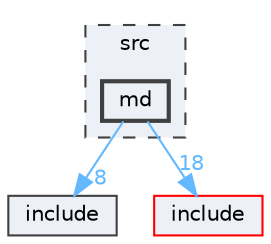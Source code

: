 digraph "src/md"
{
 // LATEX_PDF_SIZE
  bgcolor="transparent";
  edge [fontname=Helvetica,fontsize=10,labelfontname=Helvetica,labelfontsize=10];
  node [fontname=Helvetica,fontsize=10,shape=box,height=0.2,width=0.4];
  compound=true
  subgraph clusterdir_68267d1309a1af8e8297ef4c3efbcdba {
    graph [ bgcolor="#edf0f7", pencolor="grey25", label="src", fontname=Helvetica,fontsize=10 style="filled,dashed", URL="dir_68267d1309a1af8e8297ef4c3efbcdba.html",tooltip=""]
  dir_43ed784e5c22d5698e74bf53fb578c13 [label="md", fillcolor="#edf0f7", color="grey25", style="filled,bold", URL="dir_43ed784e5c22d5698e74bf53fb578c13.html",tooltip=""];
  }
  dir_7db0c2058728c0cc11dd629f56b2188c [label="include", fillcolor="#edf0f7", color="grey25", style="filled", URL="dir_7db0c2058728c0cc11dd629f56b2188c.html",tooltip=""];
  dir_d44c64559bbebec7f509842c48db8b23 [label="include", fillcolor="#edf0f7", color="red", style="filled", URL="dir_d44c64559bbebec7f509842c48db8b23.html",tooltip=""];
  dir_43ed784e5c22d5698e74bf53fb578c13->dir_7db0c2058728c0cc11dd629f56b2188c [headlabel="8", labeldistance=1.5 headhref="dir_000016_000014.html" href="dir_000016_000014.html" color="steelblue1" fontcolor="steelblue1"];
  dir_43ed784e5c22d5698e74bf53fb578c13->dir_d44c64559bbebec7f509842c48db8b23 [headlabel="18", labeldistance=1.5 headhref="dir_000016_000013.html" href="dir_000016_000013.html" color="steelblue1" fontcolor="steelblue1"];
}
